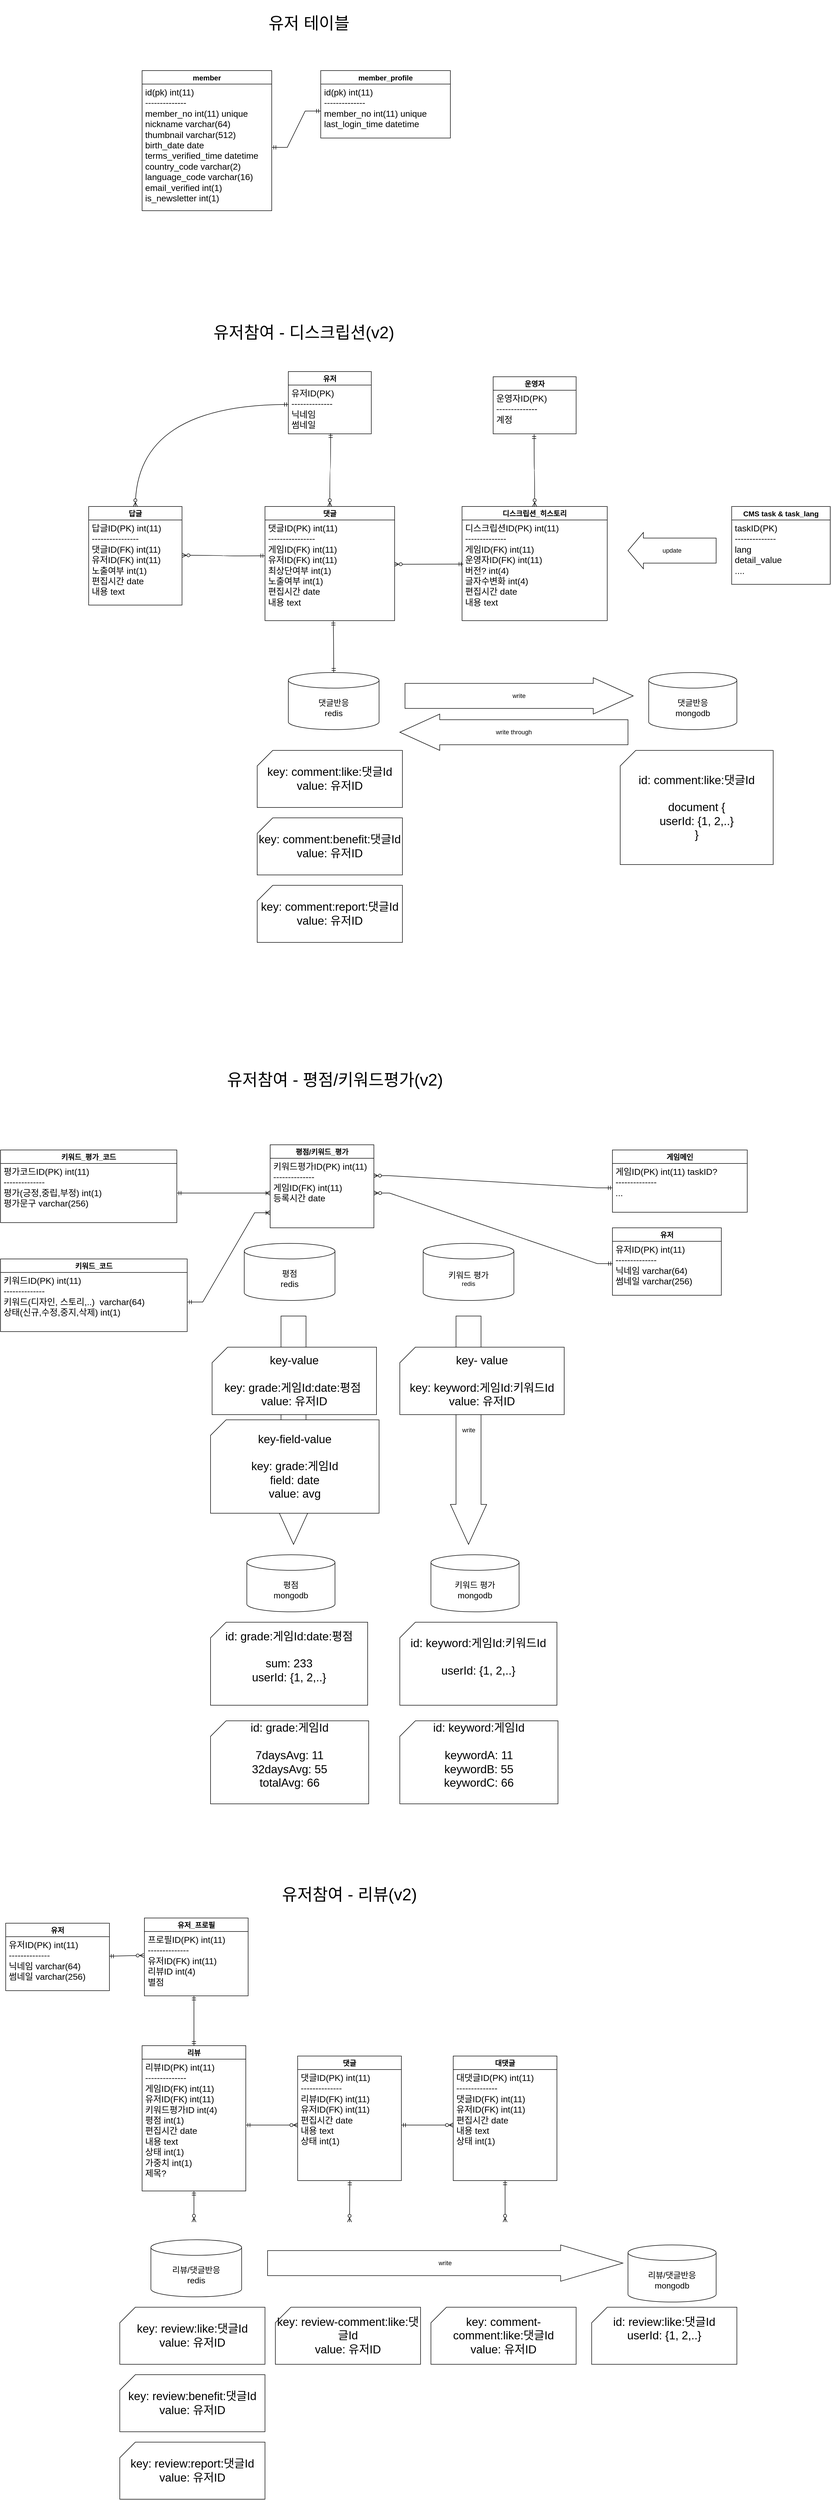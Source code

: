 <mxfile version="21.2.3" type="github">
  <diagram name="페이지-1" id="tg_u4Y_7FqLar1gnm6jB">
    <mxGraphModel dx="2149" dy="-314" grid="1" gridSize="10" guides="1" tooltips="1" connect="1" arrows="1" fold="1" page="1" pageScale="1" pageWidth="827" pageHeight="1169" math="0" shadow="0">
      <root>
        <mxCell id="0" />
        <mxCell id="1" parent="0" />
        <mxCell id="41LWJgd36wJGX9bThd_9-1" value="&lt;span style=&quot;font-size: 32px;&quot;&gt;유저참여 - 디스크립션(v2)&lt;/span&gt;" style="text;html=1;strokeColor=none;fillColor=none;align=center;verticalAlign=middle;whiteSpace=wrap;rounded=0;" vertex="1" parent="1">
          <mxGeometry x="-1240" y="2350" width="510" height="90" as="geometry" />
        </mxCell>
        <mxCell id="41LWJgd36wJGX9bThd_9-2" value="유저" style="swimlane;fontStyle=1;childLayout=stackLayout;horizontal=1;startSize=26;horizontalStack=0;resizeParent=1;resizeParentMax=0;resizeLast=0;collapsible=1;marginBottom=0;align=center;fontSize=14;" vertex="1" parent="1">
          <mxGeometry x="-1015" y="2470" width="160" height="120" as="geometry" />
        </mxCell>
        <mxCell id="41LWJgd36wJGX9bThd_9-3" value="유저ID(PK)&lt;br&gt;--------------&lt;br style=&quot;font-size: 17px;&quot;&gt;닉네임&lt;br style=&quot;font-size: 17px;&quot;&gt;썸네일" style="text;strokeColor=none;fillColor=none;spacingLeft=4;spacingRight=4;overflow=hidden;rotatable=0;points=[[0,0.5],[1,0.5]];portConstraint=eastwest;fontSize=17;whiteSpace=wrap;html=1;verticalAlign=top;spacingTop=0;horizontal=1;" vertex="1" parent="41LWJgd36wJGX9bThd_9-2">
          <mxGeometry y="26" width="160" height="94" as="geometry" />
        </mxCell>
        <mxCell id="41LWJgd36wJGX9bThd_9-4" value="운영자" style="swimlane;fontStyle=1;childLayout=stackLayout;horizontal=1;startSize=26;horizontalStack=0;resizeParent=1;resizeParentMax=0;resizeLast=0;collapsible=1;marginBottom=0;align=center;fontSize=14;" vertex="1" parent="1">
          <mxGeometry x="-620" y="2480" width="160" height="110" as="geometry" />
        </mxCell>
        <mxCell id="41LWJgd36wJGX9bThd_9-5" value="운영자ID(PK)&lt;br&gt;--------------&lt;br&gt;계정" style="text;strokeColor=none;fillColor=none;spacingLeft=4;spacingRight=4;overflow=hidden;rotatable=0;points=[[0,0.5],[1,0.5]];portConstraint=eastwest;fontSize=17;whiteSpace=wrap;html=1;verticalAlign=top;spacingTop=0;horizontal=1;" vertex="1" parent="41LWJgd36wJGX9bThd_9-4">
          <mxGeometry y="26" width="160" height="84" as="geometry" />
        </mxCell>
        <mxCell id="41LWJgd36wJGX9bThd_9-6" value="댓글" style="swimlane;fontStyle=1;childLayout=stackLayout;horizontal=1;startSize=26;horizontalStack=0;resizeParent=1;resizeParentMax=0;resizeLast=0;collapsible=1;marginBottom=0;align=center;fontSize=14;" vertex="1" parent="1">
          <mxGeometry x="-1060" y="2730" width="250" height="220" as="geometry" />
        </mxCell>
        <mxCell id="41LWJgd36wJGX9bThd_9-7" value="댓글ID(PK) int(11)&lt;br&gt;----------------&lt;br&gt;게임ID(FK) int(11)&lt;br&gt;유저ID(FK) int(11)&lt;br&gt;최상단여부 int(1)&lt;br&gt;노출여부 int(1)&lt;br&gt;편집시간 date&lt;br&gt;내용 text" style="text;strokeColor=none;fillColor=none;spacingLeft=4;spacingRight=4;overflow=hidden;rotatable=0;points=[[0,0.5],[1,0.5]];portConstraint=eastwest;fontSize=17;whiteSpace=wrap;html=1;verticalAlign=top;spacingTop=0;horizontal=1;" vertex="1" parent="41LWJgd36wJGX9bThd_9-6">
          <mxGeometry y="26" width="250" height="194" as="geometry" />
        </mxCell>
        <mxCell id="41LWJgd36wJGX9bThd_9-8" value="디스크립션_히스토리" style="swimlane;fontStyle=1;childLayout=stackLayout;horizontal=1;startSize=26;horizontalStack=0;resizeParent=1;resizeParentMax=0;resizeLast=0;collapsible=1;marginBottom=0;align=center;fontSize=14;" vertex="1" parent="1">
          <mxGeometry x="-680" y="2730" width="280" height="220" as="geometry" />
        </mxCell>
        <mxCell id="41LWJgd36wJGX9bThd_9-9" value="디스크립션ID(PK) int(11)&lt;br&gt;--------------&lt;br&gt;게임ID(FK) int(11)&lt;br&gt;운영자ID(FK) int(11)&lt;br&gt;버전? int(4)&lt;br style=&quot;border-color: var(--border-color);&quot;&gt;글자수변화 int(4)&lt;br&gt;편집시간 date&lt;br style=&quot;border-color: var(--border-color);&quot;&gt;내용 text" style="text;strokeColor=none;fillColor=none;spacingLeft=4;spacingRight=4;overflow=hidden;rotatable=0;points=[[0,0.5],[1,0.5]];portConstraint=eastwest;fontSize=17;whiteSpace=wrap;html=1;verticalAlign=top;spacingTop=0;horizontal=1;" vertex="1" parent="41LWJgd36wJGX9bThd_9-8">
          <mxGeometry y="26" width="280" height="194" as="geometry" />
        </mxCell>
        <mxCell id="41LWJgd36wJGX9bThd_9-10" value="" style="edgeStyle=orthogonalEdgeStyle;fontSize=12;html=1;endArrow=ERzeroToMany;startArrow=ERmandOne;rounded=0;entryX=0.5;entryY=0;entryDx=0;entryDy=0;exitX=0.494;exitY=1.012;exitDx=0;exitDy=0;exitPerimeter=0;curved=1;" edge="1" parent="1" source="41LWJgd36wJGX9bThd_9-5" target="41LWJgd36wJGX9bThd_9-8">
          <mxGeometry width="100" height="100" relative="1" as="geometry">
            <mxPoint x="-940" y="2740" as="sourcePoint" />
            <mxPoint x="-840" y="2640" as="targetPoint" />
          </mxGeometry>
        </mxCell>
        <mxCell id="41LWJgd36wJGX9bThd_9-11" value="" style="edgeStyle=orthogonalEdgeStyle;fontSize=12;html=1;endArrow=ERzeroToMany;startArrow=ERmandOne;rounded=0;exitX=0.51;exitY=0.989;exitDx=0;exitDy=0;exitPerimeter=0;curved=1;" edge="1" parent="1" source="41LWJgd36wJGX9bThd_9-3" target="41LWJgd36wJGX9bThd_9-6">
          <mxGeometry width="100" height="100" relative="1" as="geometry">
            <mxPoint x="-840" y="2560" as="sourcePoint" />
            <mxPoint x="-839" y="2699" as="targetPoint" />
          </mxGeometry>
        </mxCell>
        <mxCell id="41LWJgd36wJGX9bThd_9-12" value="" style="edgeStyle=orthogonalEdgeStyle;fontSize=12;html=1;endArrow=ERzeroToMany;startArrow=ERmandOne;rounded=0;exitX=0.008;exitY=0.438;exitDx=0;exitDy=0;exitPerimeter=0;curved=1;entryX=0.999;entryY=0.44;entryDx=0;entryDy=0;entryPerimeter=0;" edge="1" parent="1" source="41LWJgd36wJGX9bThd_9-9" target="41LWJgd36wJGX9bThd_9-7">
          <mxGeometry width="100" height="100" relative="1" as="geometry">
            <mxPoint x="-923" y="2569" as="sourcePoint" />
            <mxPoint x="-925" y="2740" as="targetPoint" />
          </mxGeometry>
        </mxCell>
        <mxCell id="41LWJgd36wJGX9bThd_9-13" value="답글" style="swimlane;fontStyle=1;childLayout=stackLayout;horizontal=1;startSize=26;horizontalStack=0;resizeParent=1;resizeParentMax=0;resizeLast=0;collapsible=1;marginBottom=0;align=center;fontSize=14;" vertex="1" parent="1">
          <mxGeometry x="-1400" y="2730" width="180" height="190" as="geometry" />
        </mxCell>
        <mxCell id="41LWJgd36wJGX9bThd_9-14" value="답글ID(PK) int(11)&lt;br style=&quot;border-color: var(--border-color);&quot;&gt;----------------&lt;br&gt;댓글ID(FK) int(11)&lt;br style=&quot;border-color: var(--border-color);&quot;&gt;유저ID(FK) int(11)&lt;br style=&quot;border-color: var(--border-color);&quot;&gt;노출여부 int(1)&lt;br style=&quot;border-color: var(--border-color);&quot;&gt;편집시간 date&lt;br style=&quot;border-color: var(--border-color);&quot;&gt;내용 text" style="text;strokeColor=none;fillColor=none;spacingLeft=4;spacingRight=4;overflow=hidden;rotatable=0;points=[[0,0.5],[1,0.5]];portConstraint=eastwest;fontSize=17;whiteSpace=wrap;html=1;verticalAlign=top;spacingTop=0;horizontal=1;" vertex="1" parent="41LWJgd36wJGX9bThd_9-13">
          <mxGeometry y="26" width="180" height="164" as="geometry" />
        </mxCell>
        <mxCell id="41LWJgd36wJGX9bThd_9-15" value="" style="edgeStyle=orthogonalEdgeStyle;fontSize=12;html=1;endArrow=ERzeroToMany;startArrow=ERmandOne;rounded=0;curved=1;entryX=1.002;entryY=0.415;entryDx=0;entryDy=0;entryPerimeter=0;" edge="1" parent="1" target="41LWJgd36wJGX9bThd_9-14">
          <mxGeometry width="100" height="100" relative="1" as="geometry">
            <mxPoint x="-1060" y="2825" as="sourcePoint" />
            <mxPoint x="-1230" y="2826" as="targetPoint" />
          </mxGeometry>
        </mxCell>
        <mxCell id="41LWJgd36wJGX9bThd_9-16" value="" style="edgeStyle=orthogonalEdgeStyle;fontSize=12;html=1;endArrow=ERzeroToMany;startArrow=ERmandOne;rounded=0;exitX=0.004;exitY=0.397;exitDx=0;exitDy=0;exitPerimeter=0;curved=1;entryX=0.5;entryY=0;entryDx=0;entryDy=0;" edge="1" parent="1" source="41LWJgd36wJGX9bThd_9-3" target="41LWJgd36wJGX9bThd_9-13">
          <mxGeometry width="100" height="100" relative="1" as="geometry">
            <mxPoint x="-1150" y="2505" as="sourcePoint" />
            <mxPoint x="-1152" y="2646" as="targetPoint" />
          </mxGeometry>
        </mxCell>
        <mxCell id="41LWJgd36wJGX9bThd_9-17" value="" style="edgeStyle=orthogonalEdgeStyle;fontSize=12;html=1;endArrow=ERmandOne;startArrow=ERmandOne;rounded=0;exitX=0.5;exitY=0;exitDx=0;exitDy=0;entryX=0.527;entryY=1.003;entryDx=0;entryDy=0;entryPerimeter=0;curved=1;exitPerimeter=0;" edge="1" parent="1" source="41LWJgd36wJGX9bThd_9-18" target="41LWJgd36wJGX9bThd_9-7">
          <mxGeometry width="100" height="100" relative="1" as="geometry">
            <mxPoint x="-925" y="3045" as="sourcePoint" />
            <mxPoint x="-930" y="2965" as="targetPoint" />
          </mxGeometry>
        </mxCell>
        <mxCell id="41LWJgd36wJGX9bThd_9-18" value="&lt;font style=&quot;font-size: 16px;&quot;&gt;댓글반응&lt;br&gt;redis&lt;/font&gt;" style="shape=cylinder3;whiteSpace=wrap;html=1;boundedLbl=1;backgroundOutline=1;size=15;" vertex="1" parent="1">
          <mxGeometry x="-1015" y="3050" width="175" height="110" as="geometry" />
        </mxCell>
        <mxCell id="41LWJgd36wJGX9bThd_9-19" value="&lt;font style=&quot;font-size: 16px;&quot;&gt;댓글반응&lt;br&gt;mongodb&lt;/font&gt;" style="shape=cylinder3;whiteSpace=wrap;html=1;boundedLbl=1;backgroundOutline=1;size=15;" vertex="1" parent="1">
          <mxGeometry x="-320" y="3050" width="170" height="110" as="geometry" />
        </mxCell>
        <mxCell id="41LWJgd36wJGX9bThd_9-20" value="write" style="shape=singleArrow;whiteSpace=wrap;html=1;arrowWidth=0.689;arrowSize=0.175;" vertex="1" parent="1">
          <mxGeometry x="-790" y="3060" width="440" height="70" as="geometry" />
        </mxCell>
        <mxCell id="41LWJgd36wJGX9bThd_9-21" value="&lt;font style=&quot;font-size: 22px;&quot;&gt;key:&amp;nbsp;comment:like:댓글Id&lt;br&gt;value: 유저ID&lt;br&gt;&lt;/font&gt;" style="shape=card;whiteSpace=wrap;html=1;" vertex="1" parent="1">
          <mxGeometry x="-1075" y="3200" width="280" height="110" as="geometry" />
        </mxCell>
        <mxCell id="41LWJgd36wJGX9bThd_9-22" value="&lt;font style=&quot;font-size: 22px;&quot;&gt;key:&amp;nbsp;comment:benefit:댓글Id&lt;br&gt;value: 유저ID&lt;br&gt;&lt;/font&gt;" style="shape=card;whiteSpace=wrap;html=1;" vertex="1" parent="1">
          <mxGeometry x="-1075" y="3330" width="280" height="110" as="geometry" />
        </mxCell>
        <mxCell id="41LWJgd36wJGX9bThd_9-23" value="&lt;font style=&quot;font-size: 22px;&quot;&gt;key:&amp;nbsp;comment:report:댓글Id&lt;br&gt;value: 유저ID&lt;br&gt;&lt;/font&gt;" style="shape=card;whiteSpace=wrap;html=1;" vertex="1" parent="1">
          <mxGeometry x="-1075" y="3460" width="280" height="110" as="geometry" />
        </mxCell>
        <mxCell id="41LWJgd36wJGX9bThd_9-24" value="&lt;font style=&quot;font-size: 22px;&quot;&gt;id: comment:like:댓글Id&lt;br&gt;&lt;br&gt;document {&lt;br&gt;userId: {1, 2,..}&lt;br&gt;}&lt;br&gt;&lt;/font&gt;" style="shape=card;whiteSpace=wrap;html=1;" vertex="1" parent="1">
          <mxGeometry x="-375" y="3200" width="295" height="220" as="geometry" />
        </mxCell>
        <mxCell id="41LWJgd36wJGX9bThd_9-25" value="&lt;font style=&quot;font-size: 32px;&quot;&gt;유저참여 - 평점/키워드평가(v2)&lt;/font&gt;" style="text;html=1;strokeColor=none;fillColor=none;align=center;verticalAlign=middle;whiteSpace=wrap;rounded=0;" vertex="1" parent="1">
          <mxGeometry x="-1180" y="3790" width="510" height="90" as="geometry" />
        </mxCell>
        <mxCell id="41LWJgd36wJGX9bThd_9-26" value="게임메인" style="swimlane;fontStyle=1;childLayout=stackLayout;horizontal=1;startSize=26;horizontalStack=0;resizeParent=1;resizeParentMax=0;resizeLast=0;collapsible=1;marginBottom=0;align=center;fontSize=14;" vertex="1" parent="1">
          <mxGeometry x="-390" y="3970" width="260" height="120" as="geometry" />
        </mxCell>
        <mxCell id="41LWJgd36wJGX9bThd_9-27" value="게임ID(PK) int(11) taskID?&lt;br&gt;--------------&lt;br style=&quot;font-size: 17px;&quot;&gt;..." style="text;strokeColor=none;fillColor=none;spacingLeft=4;spacingRight=4;overflow=hidden;rotatable=0;points=[[0,0.5],[1,0.5]];portConstraint=eastwest;fontSize=17;whiteSpace=wrap;html=1;verticalAlign=top;spacingTop=0;horizontal=1;" vertex="1" parent="41LWJgd36wJGX9bThd_9-26">
          <mxGeometry y="26" width="260" height="94" as="geometry" />
        </mxCell>
        <mxCell id="41LWJgd36wJGX9bThd_9-28" value="평점/키워드_평가" style="swimlane;fontStyle=1;childLayout=stackLayout;horizontal=1;startSize=26;horizontalStack=0;resizeParent=1;resizeParentMax=0;resizeLast=0;collapsible=1;marginBottom=0;align=center;fontSize=14;" vertex="1" parent="1">
          <mxGeometry x="-1050" y="3960" width="200" height="160" as="geometry" />
        </mxCell>
        <mxCell id="41LWJgd36wJGX9bThd_9-29" value="키워드평가ID(PK) int(11)&lt;br&gt;--------------&lt;br&gt;게임ID(FK) int(11)&lt;br&gt;등록시간 date" style="text;strokeColor=none;fillColor=none;spacingLeft=4;spacingRight=4;overflow=hidden;rotatable=0;points=[[0,0.5],[1,0.5]];portConstraint=eastwest;fontSize=17;whiteSpace=wrap;html=1;verticalAlign=top;spacingTop=0;horizontal=1;" vertex="1" parent="41LWJgd36wJGX9bThd_9-28">
          <mxGeometry y="26" width="200" height="134" as="geometry" />
        </mxCell>
        <mxCell id="41LWJgd36wJGX9bThd_9-30" value="키워드_코드" style="swimlane;fontStyle=1;childLayout=stackLayout;horizontal=1;startSize=26;horizontalStack=0;resizeParent=1;resizeParentMax=0;resizeLast=0;collapsible=1;marginBottom=0;align=center;fontSize=14;" vertex="1" parent="1">
          <mxGeometry x="-1570" y="4180" width="360" height="140" as="geometry" />
        </mxCell>
        <mxCell id="41LWJgd36wJGX9bThd_9-31" value="키워드ID(PK) int(11)&lt;br&gt;--------------&lt;br&gt;키워드(디자인, 스토리,..)&amp;nbsp; varchar(64)&lt;br&gt;상태(신규,수정,중지,삭제) int(1)" style="text;strokeColor=none;fillColor=none;spacingLeft=4;spacingRight=4;overflow=hidden;rotatable=0;points=[[0,0.5],[1,0.5]];portConstraint=eastwest;fontSize=17;whiteSpace=wrap;html=1;verticalAlign=top;spacingTop=0;horizontal=1;" vertex="1" parent="41LWJgd36wJGX9bThd_9-30">
          <mxGeometry y="26" width="360" height="114" as="geometry" />
        </mxCell>
        <mxCell id="41LWJgd36wJGX9bThd_9-32" value="키워드_평가_코드" style="swimlane;fontStyle=1;childLayout=stackLayout;horizontal=1;startSize=26;horizontalStack=0;resizeParent=1;resizeParentMax=0;resizeLast=0;collapsible=1;marginBottom=0;align=center;fontSize=14;" vertex="1" parent="1">
          <mxGeometry x="-1570" y="3970" width="340" height="140" as="geometry" />
        </mxCell>
        <mxCell id="41LWJgd36wJGX9bThd_9-33" value="평가코드ID(PK) int(11)&lt;br&gt;--------------&lt;br&gt;평가(긍정,중립,부정) int(1)&lt;br&gt;평가문구 varchar(256)" style="text;strokeColor=none;fillColor=none;spacingLeft=4;spacingRight=4;overflow=hidden;rotatable=0;points=[[0,0.5],[1,0.5]];portConstraint=eastwest;fontSize=17;whiteSpace=wrap;html=1;verticalAlign=top;spacingTop=0;horizontal=1;" vertex="1" parent="41LWJgd36wJGX9bThd_9-32">
          <mxGeometry y="26" width="340" height="114" as="geometry" />
        </mxCell>
        <mxCell id="41LWJgd36wJGX9bThd_9-34" value="" style="edgeStyle=entityRelationEdgeStyle;fontSize=12;html=1;endArrow=ERzeroToMany;startArrow=ERmandOne;rounded=0;entryX=0.998;entryY=0.25;entryDx=0;entryDy=0;entryPerimeter=0;" edge="1" parent="1" source="41LWJgd36wJGX9bThd_9-27" target="41LWJgd36wJGX9bThd_9-29">
          <mxGeometry width="100" height="100" relative="1" as="geometry">
            <mxPoint x="-1000" y="4140" as="sourcePoint" />
            <mxPoint x="-900" y="4040" as="targetPoint" />
          </mxGeometry>
        </mxCell>
        <mxCell id="41LWJgd36wJGX9bThd_9-35" value="" style="edgeStyle=entityRelationEdgeStyle;fontSize=12;html=1;endArrow=ERoneToMany;startArrow=ERmandOne;rounded=0;entryX=0;entryY=0.5;entryDx=0;entryDy=0;" edge="1" parent="1" source="41LWJgd36wJGX9bThd_9-33" target="41LWJgd36wJGX9bThd_9-29">
          <mxGeometry width="100" height="100" relative="1" as="geometry">
            <mxPoint x="-1000" y="4140" as="sourcePoint" />
            <mxPoint x="-900" y="4040" as="targetPoint" />
          </mxGeometry>
        </mxCell>
        <mxCell id="41LWJgd36wJGX9bThd_9-36" value="" style="edgeStyle=entityRelationEdgeStyle;fontSize=12;html=1;endArrow=ERoneToMany;startArrow=ERmandOne;rounded=0;exitX=1;exitY=0.5;exitDx=0;exitDy=0;" edge="1" parent="1" source="41LWJgd36wJGX9bThd_9-31">
          <mxGeometry width="100" height="100" relative="1" as="geometry">
            <mxPoint x="-1150" y="4063" as="sourcePoint" />
            <mxPoint x="-1050" y="4091" as="targetPoint" />
          </mxGeometry>
        </mxCell>
        <mxCell id="41LWJgd36wJGX9bThd_9-37" value="&lt;span style=&quot;font-size: 16px;&quot;&gt;평점&lt;br&gt;redis&lt;br&gt;&lt;/span&gt;" style="shape=cylinder3;whiteSpace=wrap;html=1;boundedLbl=1;backgroundOutline=1;size=15;" vertex="1" parent="1">
          <mxGeometry x="-1100" y="4150" width="175" height="110" as="geometry" />
        </mxCell>
        <mxCell id="41LWJgd36wJGX9bThd_9-38" value="&lt;font style=&quot;font-size: 16px;&quot;&gt;평점&lt;br&gt;mongodb&lt;/font&gt;" style="shape=cylinder3;whiteSpace=wrap;html=1;boundedLbl=1;backgroundOutline=1;size=15;" vertex="1" parent="1">
          <mxGeometry x="-1095" y="4750" width="170" height="110" as="geometry" />
        </mxCell>
        <mxCell id="41LWJgd36wJGX9bThd_9-39" value="&lt;font style=&quot;font-size: 22px;&quot;&gt;id: grade:게임Id:date:평점&lt;br&gt;&lt;br&gt;sum: 233&lt;br&gt;userId: {1, 2,..}&lt;br&gt;&lt;br&gt;&lt;/font&gt;" style="shape=card;whiteSpace=wrap;html=1;" vertex="1" parent="1">
          <mxGeometry x="-1165" y="4880" width="303" height="160" as="geometry" />
        </mxCell>
        <mxCell id="41LWJgd36wJGX9bThd_9-40" value="유저" style="swimlane;fontStyle=1;childLayout=stackLayout;horizontal=1;startSize=26;horizontalStack=0;resizeParent=1;resizeParentMax=0;resizeLast=0;collapsible=1;marginBottom=0;align=center;fontSize=14;" vertex="1" parent="1">
          <mxGeometry x="-390" y="4120" width="210" height="130" as="geometry" />
        </mxCell>
        <mxCell id="41LWJgd36wJGX9bThd_9-41" value="유저ID(PK) int(11)&lt;br&gt;--------------&lt;br style=&quot;font-size: 17px;&quot;&gt;닉네임 varchar(64)&lt;br style=&quot;font-size: 17px;&quot;&gt;썸네일 varchar(256)" style="text;strokeColor=none;fillColor=none;spacingLeft=4;spacingRight=4;overflow=hidden;rotatable=0;points=[[0,0.5],[1,0.5]];portConstraint=eastwest;fontSize=17;whiteSpace=wrap;html=1;verticalAlign=top;spacingTop=0;horizontal=1;" vertex="1" parent="41LWJgd36wJGX9bThd_9-40">
          <mxGeometry y="26" width="210" height="104" as="geometry" />
        </mxCell>
        <mxCell id="41LWJgd36wJGX9bThd_9-42" value="write" style="shape=singleArrow;whiteSpace=wrap;html=1;arrowWidth=0.689;arrowSize=0.175;direction=south;" vertex="1" parent="1">
          <mxGeometry x="-1040" y="4290" width="70" height="440" as="geometry" />
        </mxCell>
        <mxCell id="41LWJgd36wJGX9bThd_9-43" value="&lt;font style=&quot;font-size: 22px;&quot;&gt;key-value&lt;br&gt;&lt;br&gt;key:&amp;nbsp;grade:게임Id:date:평점&amp;nbsp;&lt;br&gt;value: 유저ID&lt;br&gt;&lt;/font&gt;" style="shape=card;whiteSpace=wrap;html=1;" vertex="1" parent="1">
          <mxGeometry x="-1162" y="4350" width="317" height="130" as="geometry" />
        </mxCell>
        <mxCell id="41LWJgd36wJGX9bThd_9-44" value="&lt;font style=&quot;font-size: 22px;&quot;&gt;key-field-value&lt;br&gt;&lt;br&gt;key:&amp;nbsp;grade:게임Id&lt;br&gt;field: date &lt;br&gt;value: avg&lt;br&gt;&lt;/font&gt;" style="shape=card;whiteSpace=wrap;html=1;" vertex="1" parent="1">
          <mxGeometry x="-1165" y="4490" width="325" height="180" as="geometry" />
        </mxCell>
        <mxCell id="41LWJgd36wJGX9bThd_9-45" value="&lt;font style=&quot;font-size: 22px;&quot;&gt;id: grade:게임Id&lt;br&gt;&lt;br&gt;7daysAvg: 11&lt;br&gt;32daysAvg: 55&lt;br&gt;totalAvg: 66&lt;br&gt;&lt;br&gt;&lt;/font&gt;" style="shape=card;whiteSpace=wrap;html=1;" vertex="1" parent="1">
          <mxGeometry x="-1165" y="5070" width="305" height="160" as="geometry" />
        </mxCell>
        <mxCell id="41LWJgd36wJGX9bThd_9-46" value="" style="edgeStyle=entityRelationEdgeStyle;fontSize=12;html=1;endArrow=ERzeroToMany;startArrow=ERmandOne;rounded=0;entryX=1;entryY=0.5;entryDx=0;entryDy=0;exitX=0.003;exitY=0.413;exitDx=0;exitDy=0;exitPerimeter=0;" edge="1" parent="1" source="41LWJgd36wJGX9bThd_9-41" target="41LWJgd36wJGX9bThd_9-29">
          <mxGeometry width="100" height="100" relative="1" as="geometry">
            <mxPoint x="-350" y="4170" as="sourcePoint" />
            <mxPoint x="-810" y="4180" as="targetPoint" />
          </mxGeometry>
        </mxCell>
        <mxCell id="41LWJgd36wJGX9bThd_9-47" value="&lt;span style=&quot;font-size: 16px;&quot;&gt;키워드 평가&lt;br&gt;&lt;/span&gt;redis" style="shape=cylinder3;whiteSpace=wrap;html=1;boundedLbl=1;backgroundOutline=1;size=15;" vertex="1" parent="1">
          <mxGeometry x="-755" y="4150" width="175" height="110" as="geometry" />
        </mxCell>
        <mxCell id="41LWJgd36wJGX9bThd_9-48" value="write" style="shape=singleArrow;whiteSpace=wrap;html=1;arrowWidth=0.689;arrowSize=0.175;direction=south;" vertex="1" parent="1">
          <mxGeometry x="-702.5" y="4290" width="70" height="440" as="geometry" />
        </mxCell>
        <mxCell id="41LWJgd36wJGX9bThd_9-49" value="&lt;font style=&quot;font-size: 22px;&quot;&gt;key- value&lt;br&gt;&lt;br&gt;key:&amp;nbsp;keyword:게임Id:키워드Id&lt;br&gt;value: 유저ID&lt;br&gt;&lt;/font&gt;" style="shape=card;whiteSpace=wrap;html=1;" vertex="1" parent="1">
          <mxGeometry x="-800" y="4350" width="317" height="130" as="geometry" />
        </mxCell>
        <mxCell id="41LWJgd36wJGX9bThd_9-50" value="&lt;font style=&quot;font-size: 16px;&quot;&gt;키워드 평가&lt;br&gt;mongodb&lt;/font&gt;" style="shape=cylinder3;whiteSpace=wrap;html=1;boundedLbl=1;backgroundOutline=1;size=15;" vertex="1" parent="1">
          <mxGeometry x="-740" y="4750" width="170" height="110" as="geometry" />
        </mxCell>
        <mxCell id="41LWJgd36wJGX9bThd_9-51" value="&lt;font style=&quot;font-size: 22px;&quot;&gt;id: keyword:게임Id:키워드Id&lt;br&gt;&lt;br&gt;userId: {1, 2,..}&lt;br&gt;&lt;br&gt;&lt;/font&gt;" style="shape=card;whiteSpace=wrap;html=1;" vertex="1" parent="1">
          <mxGeometry x="-800" y="4880" width="303" height="160" as="geometry" />
        </mxCell>
        <mxCell id="41LWJgd36wJGX9bThd_9-52" value="&lt;font style=&quot;font-size: 22px;&quot;&gt;id: keyword:게임Id&lt;br&gt;&lt;br&gt;keywordA: 11&lt;br&gt;keywordB: 55&lt;br&gt;keywordC: 66&lt;br&gt;&lt;br&gt;&lt;/font&gt;" style="shape=card;whiteSpace=wrap;html=1;" vertex="1" parent="1">
          <mxGeometry x="-800" y="5070" width="305" height="160" as="geometry" />
        </mxCell>
        <mxCell id="41LWJgd36wJGX9bThd_9-53" value="&lt;font style=&quot;font-size: 32px;&quot;&gt;유저참여 - 리뷰(v2)&lt;/font&gt;" style="text;html=1;strokeColor=none;fillColor=none;align=center;verticalAlign=middle;whiteSpace=wrap;rounded=0;" vertex="1" parent="1">
          <mxGeometry x="-1152" y="5360" width="510" height="90" as="geometry" />
        </mxCell>
        <mxCell id="41LWJgd36wJGX9bThd_9-54" value="유저" style="swimlane;fontStyle=1;childLayout=stackLayout;horizontal=1;startSize=26;horizontalStack=0;resizeParent=1;resizeParentMax=0;resizeLast=0;collapsible=1;marginBottom=0;align=center;fontSize=14;" vertex="1" parent="1">
          <mxGeometry x="-1560" y="5460" width="200" height="130" as="geometry" />
        </mxCell>
        <mxCell id="41LWJgd36wJGX9bThd_9-55" value="유저ID(PK) int(11)&lt;br&gt;--------------&lt;br style=&quot;font-size: 17px;&quot;&gt;닉네임 varchar(64)&lt;br style=&quot;font-size: 17px;&quot;&gt;썸네일 varchar(256)&lt;br&gt;" style="text;strokeColor=none;fillColor=none;spacingLeft=4;spacingRight=4;overflow=hidden;rotatable=0;points=[[0,0.5],[1,0.5]];portConstraint=eastwest;fontSize=17;whiteSpace=wrap;html=1;verticalAlign=top;spacingTop=0;horizontal=1;" vertex="1" parent="41LWJgd36wJGX9bThd_9-54">
          <mxGeometry y="26" width="200" height="104" as="geometry" />
        </mxCell>
        <mxCell id="41LWJgd36wJGX9bThd_9-56" value="리뷰" style="swimlane;fontStyle=1;childLayout=stackLayout;horizontal=1;startSize=26;horizontalStack=0;resizeParent=1;resizeParentMax=0;resizeLast=0;collapsible=1;marginBottom=0;align=center;fontSize=14;" vertex="1" parent="1">
          <mxGeometry x="-1297" y="5696" width="200" height="280" as="geometry" />
        </mxCell>
        <mxCell id="41LWJgd36wJGX9bThd_9-57" value="리뷰ID(PK) int(11)&lt;br&gt;--------------&lt;br&gt;게임ID(FK) int(11)&lt;br&gt;유저ID(FK) int(11)&lt;br&gt;키워드평가ID int(4)&lt;br&gt;평점 int(1)&lt;br&gt;편집시간 date&lt;br&gt;내용 text&lt;br&gt;상태 int(1)&lt;br&gt;가중치 int(1)&lt;br&gt;제목?" style="text;strokeColor=none;fillColor=none;spacingLeft=4;spacingRight=4;overflow=hidden;rotatable=0;points=[[0,0.5],[1,0.5]];portConstraint=eastwest;fontSize=17;whiteSpace=wrap;html=1;verticalAlign=top;spacingTop=0;horizontal=1;" vertex="1" parent="41LWJgd36wJGX9bThd_9-56">
          <mxGeometry y="26" width="200" height="254" as="geometry" />
        </mxCell>
        <mxCell id="41LWJgd36wJGX9bThd_9-58" value="댓글" style="swimlane;fontStyle=1;childLayout=stackLayout;horizontal=1;startSize=26;horizontalStack=0;resizeParent=1;resizeParentMax=0;resizeLast=0;collapsible=1;marginBottom=0;align=center;fontSize=14;" vertex="1" parent="1">
          <mxGeometry x="-997" y="5716" width="200" height="240" as="geometry" />
        </mxCell>
        <mxCell id="41LWJgd36wJGX9bThd_9-59" value="댓글ID(PK) int(11)&lt;br&gt;--------------&lt;br&gt;리뷰ID(FK) int(11)&lt;br&gt;유저ID(FK) int(11)&lt;br&gt;편집시간 date&lt;br&gt;내용 text&lt;br&gt;상태 int(1)" style="text;strokeColor=none;fillColor=none;spacingLeft=4;spacingRight=4;overflow=hidden;rotatable=0;points=[[0,0.5],[1,0.5]];portConstraint=eastwest;fontSize=17;whiteSpace=wrap;html=1;verticalAlign=top;spacingTop=0;horizontal=1;" vertex="1" parent="41LWJgd36wJGX9bThd_9-58">
          <mxGeometry y="26" width="200" height="214" as="geometry" />
        </mxCell>
        <mxCell id="41LWJgd36wJGX9bThd_9-60" value="대댓글" style="swimlane;fontStyle=1;childLayout=stackLayout;horizontal=1;startSize=26;horizontalStack=0;resizeParent=1;resizeParentMax=0;resizeLast=0;collapsible=1;marginBottom=0;align=center;fontSize=14;" vertex="1" parent="1">
          <mxGeometry x="-697" y="5716" width="200" height="240" as="geometry" />
        </mxCell>
        <mxCell id="41LWJgd36wJGX9bThd_9-61" value="대댓글ID(PK) int(11)&lt;br&gt;--------------&lt;br&gt;댓글ID(FK) int(11)&lt;br&gt;유저ID(FK) int(11)&lt;br&gt;편집시간 date&lt;br&gt;내용 text&lt;br&gt;상태 int(1)" style="text;strokeColor=none;fillColor=none;spacingLeft=4;spacingRight=4;overflow=hidden;rotatable=0;points=[[0,0.5],[1,0.5]];portConstraint=eastwest;fontSize=17;whiteSpace=wrap;html=1;verticalAlign=top;spacingTop=0;horizontal=1;" vertex="1" parent="41LWJgd36wJGX9bThd_9-60">
          <mxGeometry y="26" width="200" height="214" as="geometry" />
        </mxCell>
        <mxCell id="41LWJgd36wJGX9bThd_9-62" value="" style="fontSize=12;html=1;endArrow=ERzeroToMany;startArrow=ERmandOne;rounded=0;entryX=-0.005;entryY=0.371;entryDx=0;entryDy=0;exitX=0.998;exitY=0.362;exitDx=0;exitDy=0;exitPerimeter=0;entryPerimeter=0;" edge="1" parent="1" target="41LWJgd36wJGX9bThd_9-83" source="41LWJgd36wJGX9bThd_9-55">
          <mxGeometry width="100" height="100" relative="1" as="geometry">
            <mxPoint x="-1197" y="5630" as="sourcePoint" />
            <mxPoint x="-1207" y="5720" as="targetPoint" />
          </mxGeometry>
        </mxCell>
        <mxCell id="41LWJgd36wJGX9bThd_9-63" value="" style="fontSize=12;html=1;endArrow=ERzeroToMany;startArrow=ERmandOne;rounded=0;entryX=0;entryY=0.5;entryDx=0;entryDy=0;exitX=1;exitY=0.5;exitDx=0;exitDy=0;" edge="1" parent="1" source="41LWJgd36wJGX9bThd_9-57" target="41LWJgd36wJGX9bThd_9-59">
          <mxGeometry width="100" height="100" relative="1" as="geometry">
            <mxPoint x="-1187" y="5640" as="sourcePoint" />
            <mxPoint x="-1187" y="5726" as="targetPoint" />
          </mxGeometry>
        </mxCell>
        <mxCell id="41LWJgd36wJGX9bThd_9-64" value="" style="fontSize=12;html=1;endArrow=ERzeroToMany;startArrow=ERmandOne;rounded=0;entryX=0;entryY=0.5;entryDx=0;entryDy=0;exitX=1;exitY=0.5;exitDx=0;exitDy=0;" edge="1" parent="1" source="41LWJgd36wJGX9bThd_9-59" target="41LWJgd36wJGX9bThd_9-61">
          <mxGeometry width="100" height="100" relative="1" as="geometry">
            <mxPoint x="-1087" y="5859" as="sourcePoint" />
            <mxPoint x="-987" y="5859" as="targetPoint" />
          </mxGeometry>
        </mxCell>
        <mxCell id="41LWJgd36wJGX9bThd_9-65" value="" style="fontSize=12;html=1;endArrow=ERzeroToMany;startArrow=ERmandOne;rounded=0;" edge="1" parent="1" source="41LWJgd36wJGX9bThd_9-57">
          <mxGeometry width="100" height="100" relative="1" as="geometry">
            <mxPoint x="-1197" y="5960" as="sourcePoint" />
            <mxPoint x="-1197" y="6036" as="targetPoint" />
          </mxGeometry>
        </mxCell>
        <mxCell id="41LWJgd36wJGX9bThd_9-66" value="" style="fontSize=12;html=1;endArrow=ERzeroToMany;startArrow=ERmandOne;rounded=0;exitX=0.503;exitY=1.001;exitDx=0;exitDy=0;exitPerimeter=0;entryX=0.5;entryY=0;entryDx=0;entryDy=0;" edge="1" parent="1" source="41LWJgd36wJGX9bThd_9-59">
          <mxGeometry width="100" height="100" relative="1" as="geometry">
            <mxPoint x="-1187" y="5966" as="sourcePoint" />
            <mxPoint x="-897" y="6036" as="targetPoint" />
          </mxGeometry>
        </mxCell>
        <mxCell id="41LWJgd36wJGX9bThd_9-67" value="" style="fontSize=12;html=1;endArrow=ERzeroToMany;startArrow=ERmandOne;rounded=0;entryX=0.5;entryY=0;entryDx=0;entryDy=0;" edge="1" parent="1" source="41LWJgd36wJGX9bThd_9-61">
          <mxGeometry width="100" height="100" relative="1" as="geometry">
            <mxPoint x="-886" y="5966" as="sourcePoint" />
            <mxPoint x="-597" y="6036" as="targetPoint" />
          </mxGeometry>
        </mxCell>
        <mxCell id="41LWJgd36wJGX9bThd_9-68" value="&lt;font style=&quot;font-size: 16px;&quot;&gt;리뷰/댓글반응&lt;br&gt;redis&lt;/font&gt;" style="shape=cylinder3;whiteSpace=wrap;html=1;boundedLbl=1;backgroundOutline=1;size=15;" vertex="1" parent="1">
          <mxGeometry x="-1280" y="6070" width="175" height="110" as="geometry" />
        </mxCell>
        <mxCell id="41LWJgd36wJGX9bThd_9-69" value="&lt;font style=&quot;font-size: 16px;&quot;&gt;리뷰/댓글반응&lt;br&gt;mongodb&lt;/font&gt;" style="shape=cylinder3;whiteSpace=wrap;html=1;boundedLbl=1;backgroundOutline=1;size=15;" vertex="1" parent="1">
          <mxGeometry x="-360" y="6080" width="170" height="110" as="geometry" />
        </mxCell>
        <mxCell id="41LWJgd36wJGX9bThd_9-70" value="write" style="shape=singleArrow;whiteSpace=wrap;html=1;arrowWidth=0.689;arrowSize=0.175;" vertex="1" parent="1">
          <mxGeometry x="-1055" y="6080" width="685" height="70" as="geometry" />
        </mxCell>
        <mxCell id="41LWJgd36wJGX9bThd_9-71" value="&lt;font style=&quot;font-size: 22px;&quot;&gt;key: review:like:댓글Id&lt;br&gt;value: 유저ID&lt;br&gt;&lt;/font&gt;" style="shape=card;whiteSpace=wrap;html=1;" vertex="1" parent="1">
          <mxGeometry x="-1340" y="6200" width="280" height="110" as="geometry" />
        </mxCell>
        <mxCell id="41LWJgd36wJGX9bThd_9-72" value="&lt;font style=&quot;font-size: 22px;&quot;&gt;key: review:benefit:댓글Id&lt;br&gt;value: 유저ID&lt;br&gt;&lt;/font&gt;" style="shape=card;whiteSpace=wrap;html=1;" vertex="1" parent="1">
          <mxGeometry x="-1340" y="6330" width="280" height="110" as="geometry" />
        </mxCell>
        <mxCell id="41LWJgd36wJGX9bThd_9-73" value="&lt;font style=&quot;font-size: 22px;&quot;&gt;key: review:report:댓글Id&lt;br&gt;value: 유저ID&lt;br&gt;&lt;/font&gt;" style="shape=card;whiteSpace=wrap;html=1;" vertex="1" parent="1">
          <mxGeometry x="-1340" y="6460" width="280" height="110" as="geometry" />
        </mxCell>
        <mxCell id="41LWJgd36wJGX9bThd_9-74" value="&lt;font style=&quot;font-size: 22px;&quot;&gt;id: review:like:댓글Id&lt;br&gt;userId: {1, 2,..}&lt;br&gt;&lt;br&gt;&lt;/font&gt;" style="shape=card;whiteSpace=wrap;html=1;" vertex="1" parent="1">
          <mxGeometry x="-430" y="6200" width="280" height="110" as="geometry" />
        </mxCell>
        <mxCell id="41LWJgd36wJGX9bThd_9-75" value="write through" style="shape=singleArrow;whiteSpace=wrap;html=1;arrowWidth=0.689;arrowSize=0.175;direction=west;" vertex="1" parent="1">
          <mxGeometry x="-800" y="3130" width="440" height="70" as="geometry" />
        </mxCell>
        <mxCell id="41LWJgd36wJGX9bThd_9-76" value="&lt;font style=&quot;font-size: 22px;&quot;&gt;key: review-comment:like:댓글Id&lt;br&gt;value: 유저ID&lt;br&gt;&lt;/font&gt;" style="shape=card;whiteSpace=wrap;html=1;" vertex="1" parent="1">
          <mxGeometry x="-1040" y="6200" width="280" height="110" as="geometry" />
        </mxCell>
        <mxCell id="41LWJgd36wJGX9bThd_9-77" value="&lt;font style=&quot;font-size: 22px;&quot;&gt;key: comment-comment:like:댓글Id&lt;br&gt;value: 유저ID&lt;br&gt;&lt;/font&gt;" style="shape=card;whiteSpace=wrap;html=1;" vertex="1" parent="1">
          <mxGeometry x="-740" y="6200" width="280" height="110" as="geometry" />
        </mxCell>
        <mxCell id="41LWJgd36wJGX9bThd_9-78" value="CMS task &amp; task_lang" style="swimlane;fontStyle=1;childLayout=stackLayout;horizontal=1;startSize=26;horizontalStack=0;resizeParent=1;resizeParentMax=0;resizeLast=0;collapsible=1;marginBottom=0;align=center;fontSize=14;" vertex="1" parent="1">
          <mxGeometry x="-160" y="2730" width="190" height="150" as="geometry" />
        </mxCell>
        <mxCell id="41LWJgd36wJGX9bThd_9-79" value="taskID(PK)&lt;br&gt;--------------&lt;br&gt;lang&lt;br&gt;detail_value&lt;br&gt;...." style="text;strokeColor=none;fillColor=none;spacingLeft=4;spacingRight=4;overflow=hidden;rotatable=0;points=[[0,0.5],[1,0.5]];portConstraint=eastwest;fontSize=17;whiteSpace=wrap;html=1;verticalAlign=top;spacingTop=0;horizontal=1;" vertex="1" parent="41LWJgd36wJGX9bThd_9-78">
          <mxGeometry y="26" width="190" height="124" as="geometry" />
        </mxCell>
        <mxCell id="41LWJgd36wJGX9bThd_9-81" value="update" style="shape=singleArrow;whiteSpace=wrap;html=1;arrowWidth=0.689;arrowSize=0.175;direction=west;" vertex="1" parent="1">
          <mxGeometry x="-360" y="2780" width="170" height="70" as="geometry" />
        </mxCell>
        <mxCell id="41LWJgd36wJGX9bThd_9-82" value="유저_프로필" style="swimlane;fontStyle=1;childLayout=stackLayout;horizontal=1;startSize=26;horizontalStack=0;resizeParent=1;resizeParentMax=0;resizeLast=0;collapsible=1;marginBottom=0;align=center;fontSize=14;" vertex="1" parent="1">
          <mxGeometry x="-1292.5" y="5450" width="200" height="150" as="geometry" />
        </mxCell>
        <mxCell id="41LWJgd36wJGX9bThd_9-83" value="프로필ID(PK) int(11)&lt;br&gt;--------------&lt;br&gt;유저ID(FK) int(11)&lt;br&gt;리뷰ID int(4)&lt;br&gt;별점" style="text;strokeColor=none;fillColor=none;spacingLeft=4;spacingRight=4;overflow=hidden;rotatable=0;points=[[0,0.5],[1,0.5]];portConstraint=eastwest;fontSize=17;whiteSpace=wrap;html=1;verticalAlign=top;spacingTop=0;horizontal=1;" vertex="1" parent="41LWJgd36wJGX9bThd_9-82">
          <mxGeometry y="26" width="200" height="124" as="geometry" />
        </mxCell>
        <mxCell id="41LWJgd36wJGX9bThd_9-85" value="" style="fontSize=12;html=1;endArrow=ERmandOne;startArrow=ERmandOne;rounded=0;entryX=0.5;entryY=0;entryDx=0;entryDy=0;" edge="1" parent="1" target="41LWJgd36wJGX9bThd_9-56">
          <mxGeometry width="100" height="100" relative="1" as="geometry">
            <mxPoint x="-1197" y="5600" as="sourcePoint" />
            <mxPoint x="-800" y="5590" as="targetPoint" />
          </mxGeometry>
        </mxCell>
        <mxCell id="41LWJgd36wJGX9bThd_9-86" value="&lt;span style=&quot;font-size: 32px;&quot;&gt;유저 테이블&lt;/span&gt;" style="text;html=1;strokeColor=none;fillColor=none;align=center;verticalAlign=middle;whiteSpace=wrap;rounded=0;" vertex="1" parent="1">
          <mxGeometry x="-1230" y="1754" width="510" height="90" as="geometry" />
        </mxCell>
        <mxCell id="41LWJgd36wJGX9bThd_9-87" value="member" style="swimlane;fontStyle=1;childLayout=stackLayout;horizontal=1;startSize=26;horizontalStack=0;resizeParent=1;resizeParentMax=0;resizeLast=0;collapsible=1;marginBottom=0;align=center;fontSize=14;" vertex="1" parent="1">
          <mxGeometry x="-1297" y="1890" width="250" height="270" as="geometry" />
        </mxCell>
        <mxCell id="41LWJgd36wJGX9bThd_9-88" value="id(pk) int(11)&lt;br&gt;--------------&lt;br style=&quot;font-size: 17px;&quot;&gt;member_no int(11) unique&lt;br style=&quot;font-size: 17px;&quot;&gt;nickname varchar(64)&lt;br&gt;thumbnail varchar(512)&lt;br&gt;birth_date date&lt;br&gt;terms_verified_time datetime&lt;br&gt;country_code varchar(2)&lt;br&gt;language_code varchar(16)&lt;br&gt;email_verified int(1)&lt;br&gt;is_newsletter int(1)&lt;br&gt;" style="text;strokeColor=none;fillColor=none;spacingLeft=4;spacingRight=4;overflow=hidden;rotatable=0;points=[[0,0.5],[1,0.5]];portConstraint=eastwest;fontSize=17;whiteSpace=wrap;html=1;verticalAlign=top;spacingTop=0;horizontal=1;" vertex="1" parent="41LWJgd36wJGX9bThd_9-87">
          <mxGeometry y="26" width="250" height="244" as="geometry" />
        </mxCell>
        <mxCell id="41LWJgd36wJGX9bThd_9-89" value="member_profile" style="swimlane;fontStyle=1;childLayout=stackLayout;horizontal=1;startSize=26;horizontalStack=0;resizeParent=1;resizeParentMax=0;resizeLast=0;collapsible=1;marginBottom=0;align=center;fontSize=14;" vertex="1" parent="1">
          <mxGeometry x="-952.5" y="1890" width="250" height="130" as="geometry" />
        </mxCell>
        <mxCell id="41LWJgd36wJGX9bThd_9-90" value="id(pk) int(11)&lt;br&gt;--------------&lt;br style=&quot;font-size: 17px;&quot;&gt;member_no int(11) unique&lt;br style=&quot;font-size: 17px;&quot;&gt;last_login_time datetime" style="text;strokeColor=none;fillColor=none;spacingLeft=4;spacingRight=4;overflow=hidden;rotatable=0;points=[[0,0.5],[1,0.5]];portConstraint=eastwest;fontSize=17;whiteSpace=wrap;html=1;verticalAlign=top;spacingTop=0;horizontal=1;" vertex="1" parent="41LWJgd36wJGX9bThd_9-89">
          <mxGeometry y="26" width="250" height="104" as="geometry" />
        </mxCell>
        <mxCell id="41LWJgd36wJGX9bThd_9-91" value="" style="edgeStyle=entityRelationEdgeStyle;fontSize=12;html=1;endArrow=ERmandOne;startArrow=ERmandOne;rounded=0;exitX=1;exitY=0.5;exitDx=0;exitDy=0;entryX=0;entryY=0.5;entryDx=0;entryDy=0;" edge="1" parent="1" source="41LWJgd36wJGX9bThd_9-88" target="41LWJgd36wJGX9bThd_9-90">
          <mxGeometry width="100" height="100" relative="1" as="geometry">
            <mxPoint x="-960" y="1990" as="sourcePoint" />
            <mxPoint x="-860" y="1890" as="targetPoint" />
          </mxGeometry>
        </mxCell>
      </root>
    </mxGraphModel>
  </diagram>
</mxfile>
